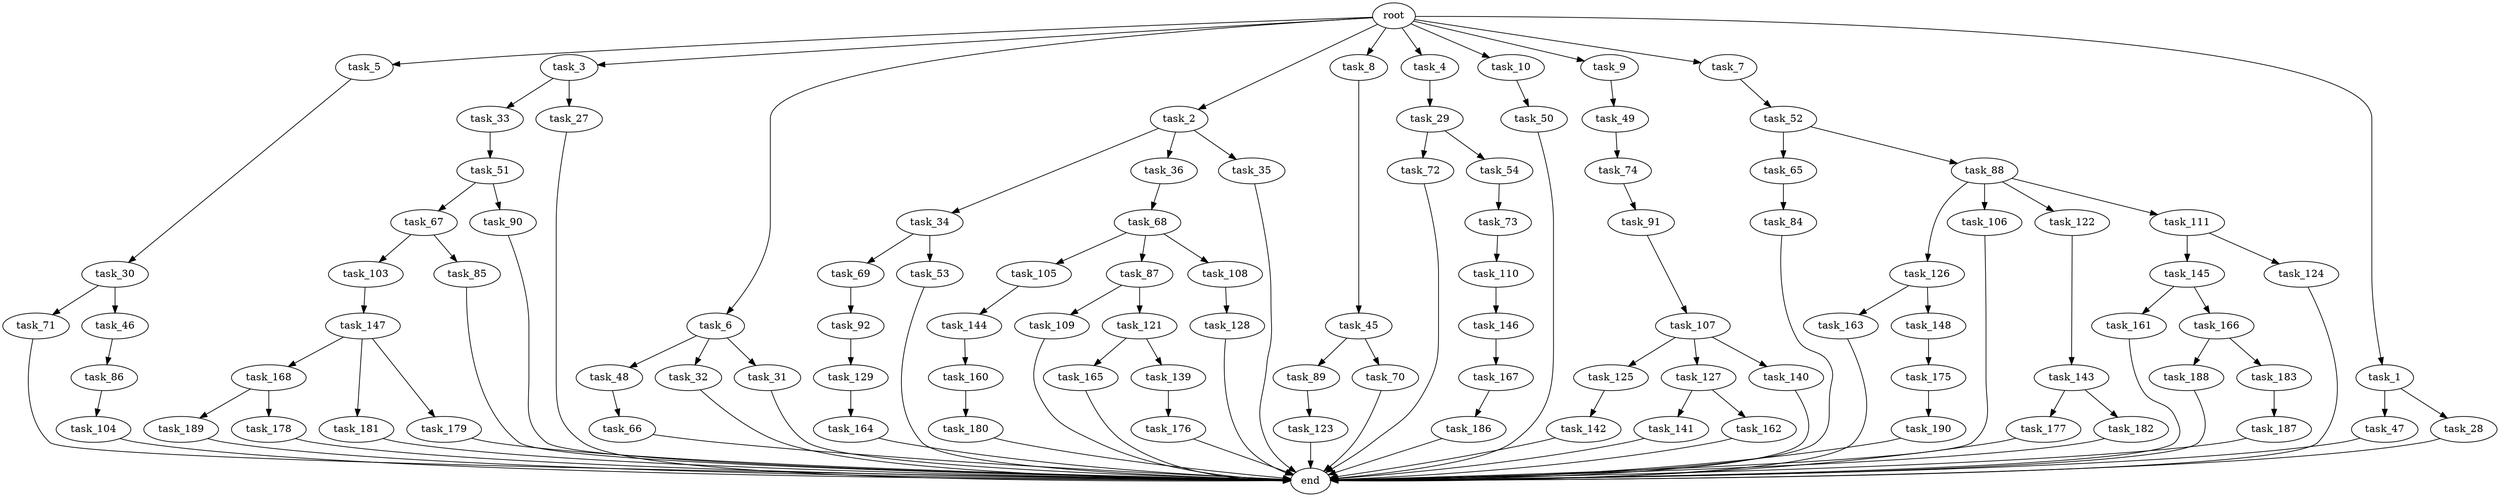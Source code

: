 digraph G {
  task_73 [size="42090679500.800003"];
  task_65 [size="54975581388.800003"];
  task_92 [size="30923764531.200001"];
  task_45 [size="3435973836.800000"];
  task_89 [size="3435973836.800000"];
  task_5 [size="102.400000"];
  task_47 [size="54975581388.800003"];
  task_147 [size="3435973836.800000"];
  task_3 [size="102.400000"];
  task_6 [size="102.400000"];
  task_30 [size="21474836480.000000"];
  task_2 [size="102.400000"];
  task_8 [size="102.400000"];
  task_125 [size="7730941132.800000"];
  task_163 [size="54975581388.800003"];
  task_69 [size="3435973836.800000"];
  task_53 [size="3435973836.800000"];
  task_84 [size="3435973836.800000"];
  task_49 [size="21474836480.000000"];
  task_187 [size="3435973836.800000"];
  task_86 [size="54975581388.800003"];
  task_145 [size="13743895347.200001"];
  task_168 [size="3435973836.800000"];
  task_177 [size="85899345920.000000"];
  task_34 [size="30923764531.200001"];
  task_33 [size="3435973836.800000"];
  task_167 [size="30923764531.200001"];
  task_189 [size="69578470195.199997"];
  task_71 [size="54975581388.800003"];
  task_160 [size="30923764531.200001"];
  task_105 [size="69578470195.199997"];
  task_48 [size="85899345920.000000"];
  task_4 [size="102.400000"];
  task_104 [size="85899345920.000000"];
  task_176 [size="69578470195.199997"];
  task_36 [size="30923764531.200001"];
  task_181 [size="3435973836.800000"];
  task_109 [size="54975581388.800003"];
  task_144 [size="69578470195.199997"];
  task_50 [size="3435973836.800000"];
  task_10 [size="102.400000"];
  task_161 [size="42090679500.800003"];
  task_127 [size="7730941132.800000"];
  task_74 [size="7730941132.800000"];
  task_103 [size="42090679500.800003"];
  task_110 [size="13743895347.200001"];
  task_9 [size="102.400000"];
  task_46 [size="54975581388.800003"];
  task_85 [size="42090679500.800003"];
  task_121 [size="54975581388.800003"];
  task_186 [size="54975581388.800003"];
  task_107 [size="3435973836.800000"];
  task_126 [size="7730941132.800000"];
  task_27 [size="3435973836.800000"];
  task_179 [size="3435973836.800000"];
  end [size="0.000000"];
  task_143 [size="54975581388.800003"];
  task_51 [size="42090679500.800003"];
  task_66 [size="21474836480.000000"];
  task_142 [size="3435973836.800000"];
  root [size="0.000000"];
  task_106 [size="7730941132.800000"];
  task_146 [size="85899345920.000000"];
  task_32 [size="85899345920.000000"];
  task_141 [size="42090679500.800003"];
  task_188 [size="3435973836.800000"];
  task_68 [size="7730941132.800000"];
  task_72 [size="30923764531.200001"];
  task_180 [size="42090679500.800003"];
  task_129 [size="3435973836.800000"];
  task_88 [size="54975581388.800003"];
  task_28 [size="54975581388.800003"];
  task_190 [size="69578470195.199997"];
  task_54 [size="30923764531.200001"];
  task_162 [size="42090679500.800003"];
  task_87 [size="69578470195.199997"];
  task_29 [size="85899345920.000000"];
  task_31 [size="85899345920.000000"];
  task_165 [size="13743895347.200001"];
  task_122 [size="7730941132.800000"];
  task_175 [size="7730941132.800000"];
  task_52 [size="30923764531.200001"];
  task_91 [size="42090679500.800003"];
  task_111 [size="7730941132.800000"];
  task_35 [size="30923764531.200001"];
  task_67 [size="30923764531.200001"];
  task_178 [size="69578470195.199997"];
  task_166 [size="42090679500.800003"];
  task_7 [size="102.400000"];
  task_139 [size="13743895347.200001"];
  task_164 [size="7730941132.800000"];
  task_140 [size="7730941132.800000"];
  task_128 [size="69578470195.199997"];
  task_148 [size="54975581388.800003"];
  task_1 [size="102.400000"];
  task_108 [size="69578470195.199997"];
  task_90 [size="30923764531.200001"];
  task_183 [size="3435973836.800000"];
  task_182 [size="85899345920.000000"];
  task_70 [size="3435973836.800000"];
  task_124 [size="13743895347.200001"];
  task_123 [size="69578470195.199997"];

  task_73 -> task_110 [size="134217728.000000"];
  task_65 -> task_84 [size="33554432.000000"];
  task_92 -> task_129 [size="33554432.000000"];
  task_45 -> task_89 [size="33554432.000000"];
  task_45 -> task_70 [size="33554432.000000"];
  task_89 -> task_123 [size="679477248.000000"];
  task_5 -> task_30 [size="209715200.000000"];
  task_47 -> end [size="1.000000"];
  task_147 -> task_181 [size="33554432.000000"];
  task_147 -> task_179 [size="33554432.000000"];
  task_147 -> task_168 [size="33554432.000000"];
  task_3 -> task_27 [size="33554432.000000"];
  task_3 -> task_33 [size="33554432.000000"];
  task_6 -> task_31 [size="838860800.000000"];
  task_6 -> task_48 [size="838860800.000000"];
  task_6 -> task_32 [size="838860800.000000"];
  task_30 -> task_71 [size="536870912.000000"];
  task_30 -> task_46 [size="536870912.000000"];
  task_2 -> task_34 [size="301989888.000000"];
  task_2 -> task_35 [size="301989888.000000"];
  task_2 -> task_36 [size="301989888.000000"];
  task_8 -> task_45 [size="33554432.000000"];
  task_125 -> task_142 [size="33554432.000000"];
  task_163 -> end [size="1.000000"];
  task_69 -> task_92 [size="301989888.000000"];
  task_53 -> end [size="1.000000"];
  task_84 -> end [size="1.000000"];
  task_49 -> task_74 [size="75497472.000000"];
  task_187 -> end [size="1.000000"];
  task_86 -> task_104 [size="838860800.000000"];
  task_145 -> task_161 [size="411041792.000000"];
  task_145 -> task_166 [size="411041792.000000"];
  task_168 -> task_189 [size="679477248.000000"];
  task_168 -> task_178 [size="679477248.000000"];
  task_177 -> end [size="1.000000"];
  task_34 -> task_53 [size="33554432.000000"];
  task_34 -> task_69 [size="33554432.000000"];
  task_33 -> task_51 [size="411041792.000000"];
  task_167 -> task_186 [size="536870912.000000"];
  task_189 -> end [size="1.000000"];
  task_71 -> end [size="1.000000"];
  task_160 -> task_180 [size="411041792.000000"];
  task_105 -> task_144 [size="679477248.000000"];
  task_48 -> task_66 [size="209715200.000000"];
  task_4 -> task_29 [size="838860800.000000"];
  task_104 -> end [size="1.000000"];
  task_176 -> end [size="1.000000"];
  task_36 -> task_68 [size="75497472.000000"];
  task_181 -> end [size="1.000000"];
  task_109 -> end [size="1.000000"];
  task_144 -> task_160 [size="301989888.000000"];
  task_50 -> end [size="1.000000"];
  task_10 -> task_50 [size="33554432.000000"];
  task_161 -> end [size="1.000000"];
  task_127 -> task_162 [size="411041792.000000"];
  task_127 -> task_141 [size="411041792.000000"];
  task_74 -> task_91 [size="411041792.000000"];
  task_103 -> task_147 [size="33554432.000000"];
  task_110 -> task_146 [size="838860800.000000"];
  task_9 -> task_49 [size="209715200.000000"];
  task_46 -> task_86 [size="536870912.000000"];
  task_85 -> end [size="1.000000"];
  task_121 -> task_139 [size="134217728.000000"];
  task_121 -> task_165 [size="134217728.000000"];
  task_186 -> end [size="1.000000"];
  task_107 -> task_125 [size="75497472.000000"];
  task_107 -> task_127 [size="75497472.000000"];
  task_107 -> task_140 [size="75497472.000000"];
  task_126 -> task_148 [size="536870912.000000"];
  task_126 -> task_163 [size="536870912.000000"];
  task_27 -> end [size="1.000000"];
  task_179 -> end [size="1.000000"];
  task_143 -> task_182 [size="838860800.000000"];
  task_143 -> task_177 [size="838860800.000000"];
  task_51 -> task_67 [size="301989888.000000"];
  task_51 -> task_90 [size="301989888.000000"];
  task_66 -> end [size="1.000000"];
  task_142 -> end [size="1.000000"];
  root -> task_8 [size="1.000000"];
  root -> task_9 [size="1.000000"];
  root -> task_3 [size="1.000000"];
  root -> task_7 [size="1.000000"];
  root -> task_6 [size="1.000000"];
  root -> task_1 [size="1.000000"];
  root -> task_10 [size="1.000000"];
  root -> task_5 [size="1.000000"];
  root -> task_2 [size="1.000000"];
  root -> task_4 [size="1.000000"];
  task_106 -> end [size="1.000000"];
  task_146 -> task_167 [size="301989888.000000"];
  task_32 -> end [size="1.000000"];
  task_141 -> end [size="1.000000"];
  task_188 -> end [size="1.000000"];
  task_68 -> task_87 [size="679477248.000000"];
  task_68 -> task_108 [size="679477248.000000"];
  task_68 -> task_105 [size="679477248.000000"];
  task_72 -> end [size="1.000000"];
  task_180 -> end [size="1.000000"];
  task_129 -> task_164 [size="75497472.000000"];
  task_88 -> task_126 [size="75497472.000000"];
  task_88 -> task_111 [size="75497472.000000"];
  task_88 -> task_106 [size="75497472.000000"];
  task_88 -> task_122 [size="75497472.000000"];
  task_28 -> end [size="1.000000"];
  task_190 -> end [size="1.000000"];
  task_54 -> task_73 [size="411041792.000000"];
  task_162 -> end [size="1.000000"];
  task_87 -> task_109 [size="536870912.000000"];
  task_87 -> task_121 [size="536870912.000000"];
  task_29 -> task_72 [size="301989888.000000"];
  task_29 -> task_54 [size="301989888.000000"];
  task_31 -> end [size="1.000000"];
  task_165 -> end [size="1.000000"];
  task_122 -> task_143 [size="536870912.000000"];
  task_175 -> task_190 [size="679477248.000000"];
  task_52 -> task_88 [size="536870912.000000"];
  task_52 -> task_65 [size="536870912.000000"];
  task_91 -> task_107 [size="33554432.000000"];
  task_111 -> task_145 [size="134217728.000000"];
  task_111 -> task_124 [size="134217728.000000"];
  task_35 -> end [size="1.000000"];
  task_67 -> task_103 [size="411041792.000000"];
  task_67 -> task_85 [size="411041792.000000"];
  task_178 -> end [size="1.000000"];
  task_166 -> task_188 [size="33554432.000000"];
  task_166 -> task_183 [size="33554432.000000"];
  task_7 -> task_52 [size="301989888.000000"];
  task_139 -> task_176 [size="679477248.000000"];
  task_164 -> end [size="1.000000"];
  task_140 -> end [size="1.000000"];
  task_128 -> end [size="1.000000"];
  task_148 -> task_175 [size="75497472.000000"];
  task_1 -> task_47 [size="536870912.000000"];
  task_1 -> task_28 [size="536870912.000000"];
  task_108 -> task_128 [size="679477248.000000"];
  task_90 -> end [size="1.000000"];
  task_183 -> task_187 [size="33554432.000000"];
  task_182 -> end [size="1.000000"];
  task_70 -> end [size="1.000000"];
  task_124 -> end [size="1.000000"];
  task_123 -> end [size="1.000000"];
}
